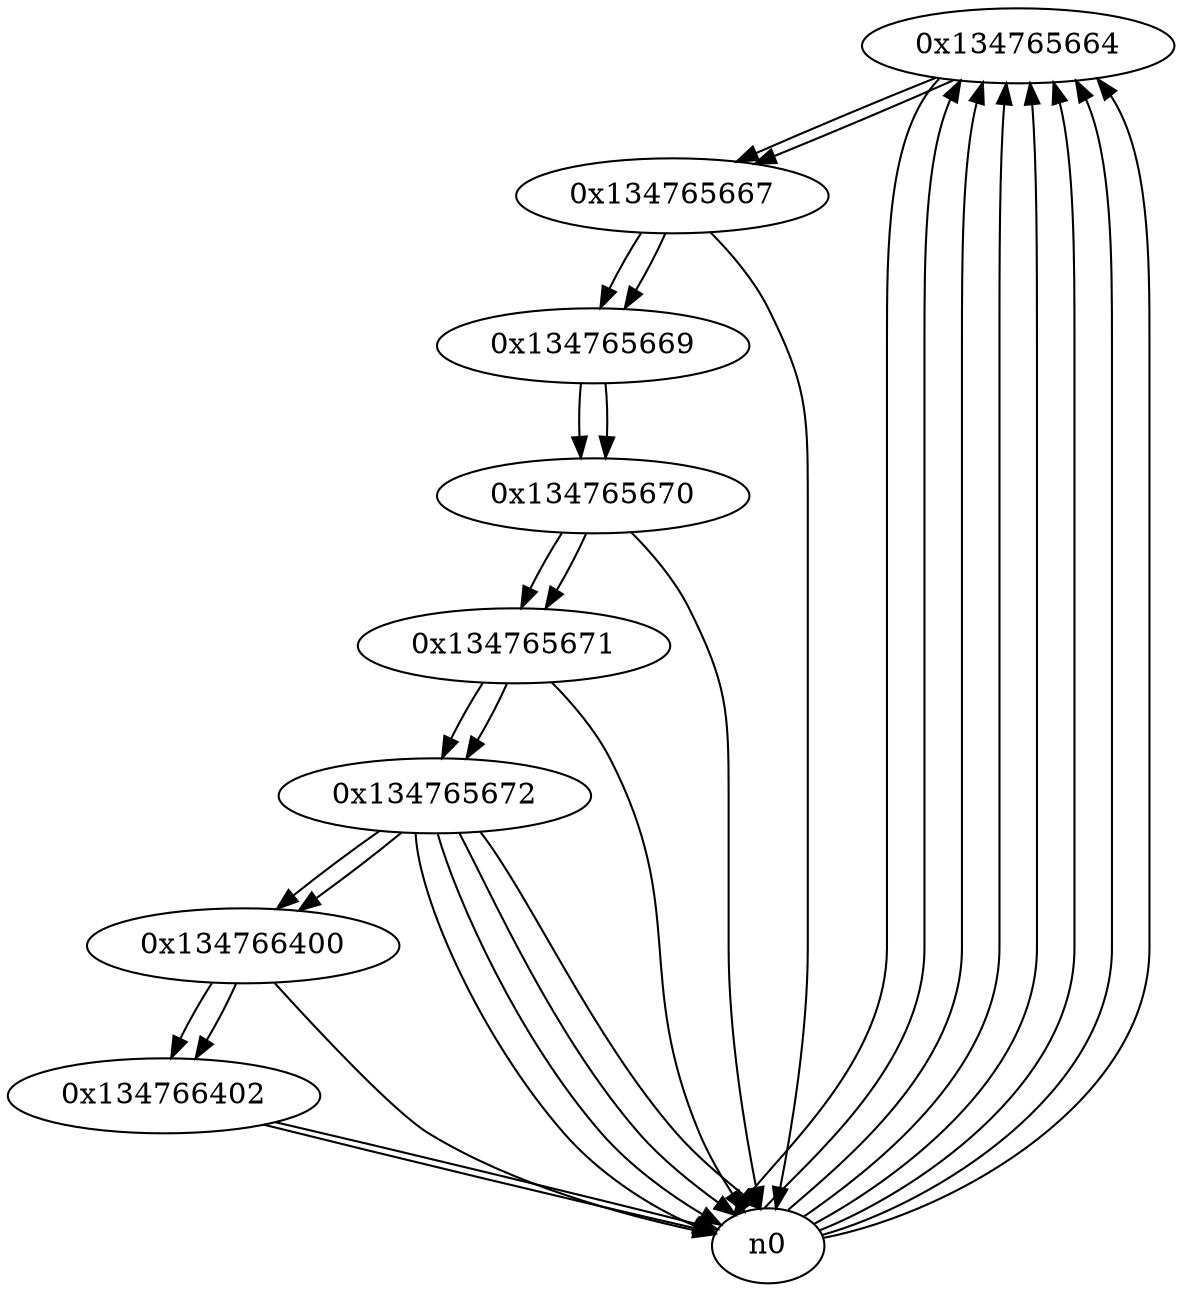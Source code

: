 digraph G{
/* nodes */
  n1 [label="0x134765664"]
  n2 [label="0x134765667"]
  n3 [label="0x134765669"]
  n4 [label="0x134765670"]
  n5 [label="0x134765671"]
  n6 [label="0x134765672"]
  n7 [label="0x134766400"]
  n8 [label="0x134766402"]
/* edges */
n1 -> n2;
n1 -> n0;
n0 -> n1;
n0 -> n1;
n0 -> n1;
n0 -> n1;
n0 -> n1;
n0 -> n1;
n0 -> n1;
n2 -> n3;
n2 -> n0;
n1 -> n2;
n3 -> n4;
n2 -> n3;
n4 -> n5;
n4 -> n0;
n3 -> n4;
n5 -> n6;
n5 -> n0;
n4 -> n5;
n6 -> n7;
n6 -> n0;
n6 -> n0;
n6 -> n0;
n6 -> n0;
n5 -> n6;
n7 -> n8;
n7 -> n0;
n6 -> n7;
n8 -> n0;
n8 -> n0;
n7 -> n8;
}
